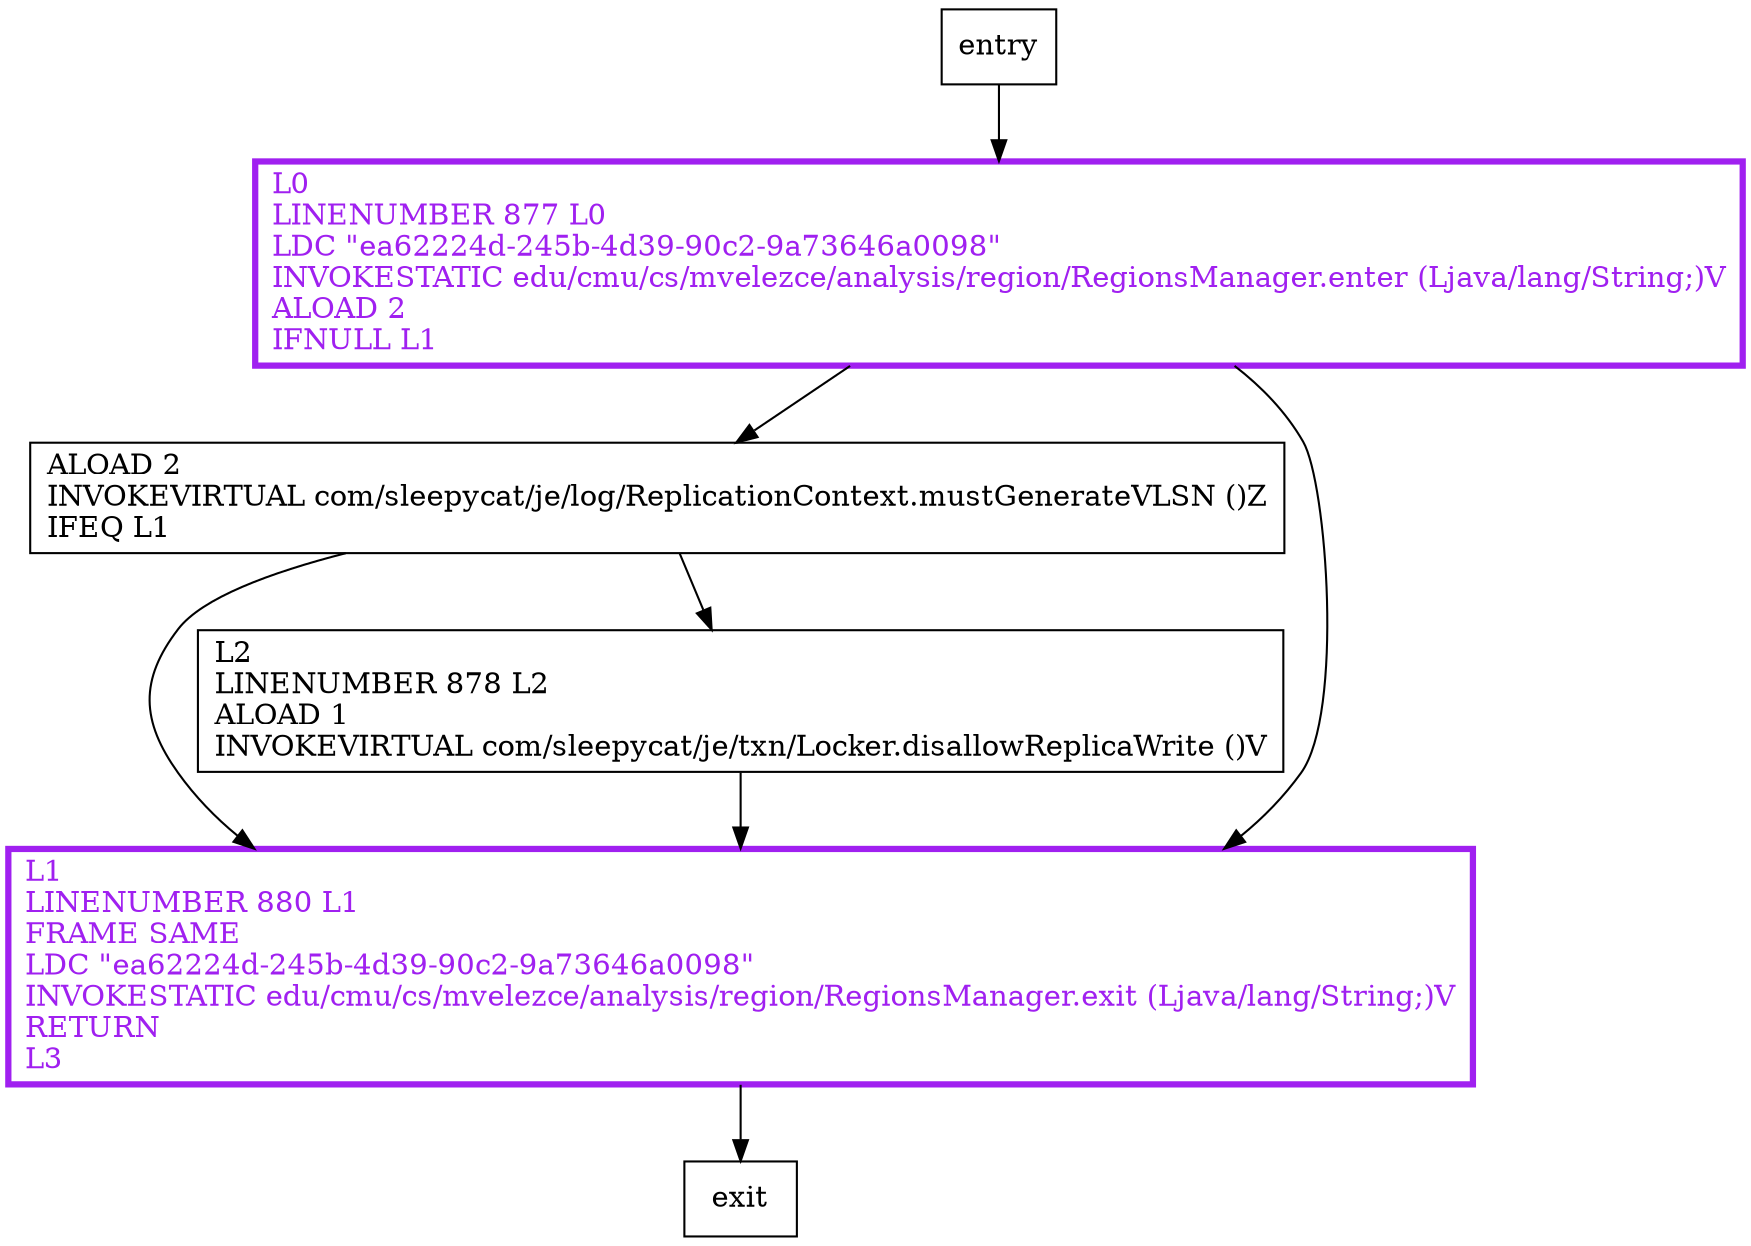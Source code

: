 digraph checkReplicaWrite {
node [shape=record];
1364598229 [label="ALOAD 2\lINVOKEVIRTUAL com/sleepycat/je/log/ReplicationContext.mustGenerateVLSN ()Z\lIFEQ L1\l"];
1232249832 [label="L1\lLINENUMBER 880 L1\lFRAME SAME\lLDC \"ea62224d-245b-4d39-90c2-9a73646a0098\"\lINVOKESTATIC edu/cmu/cs/mvelezce/analysis/region/RegionsManager.exit (Ljava/lang/String;)V\lRETURN\lL3\l"];
650146542 [label="L2\lLINENUMBER 878 L2\lALOAD 1\lINVOKEVIRTUAL com/sleepycat/je/txn/Locker.disallowReplicaWrite ()V\l"];
1758584549 [label="L0\lLINENUMBER 877 L0\lLDC \"ea62224d-245b-4d39-90c2-9a73646a0098\"\lINVOKESTATIC edu/cmu/cs/mvelezce/analysis/region/RegionsManager.enter (Ljava/lang/String;)V\lALOAD 2\lIFNULL L1\l"];
entry;
exit;
entry -> 1758584549;
1364598229 -> 1232249832;
1364598229 -> 650146542;
1232249832 -> exit;
650146542 -> 1232249832;
1758584549 -> 1364598229;
1758584549 -> 1232249832;
1232249832[fontcolor="purple", penwidth=3, color="purple"];
1758584549[fontcolor="purple", penwidth=3, color="purple"];
}
